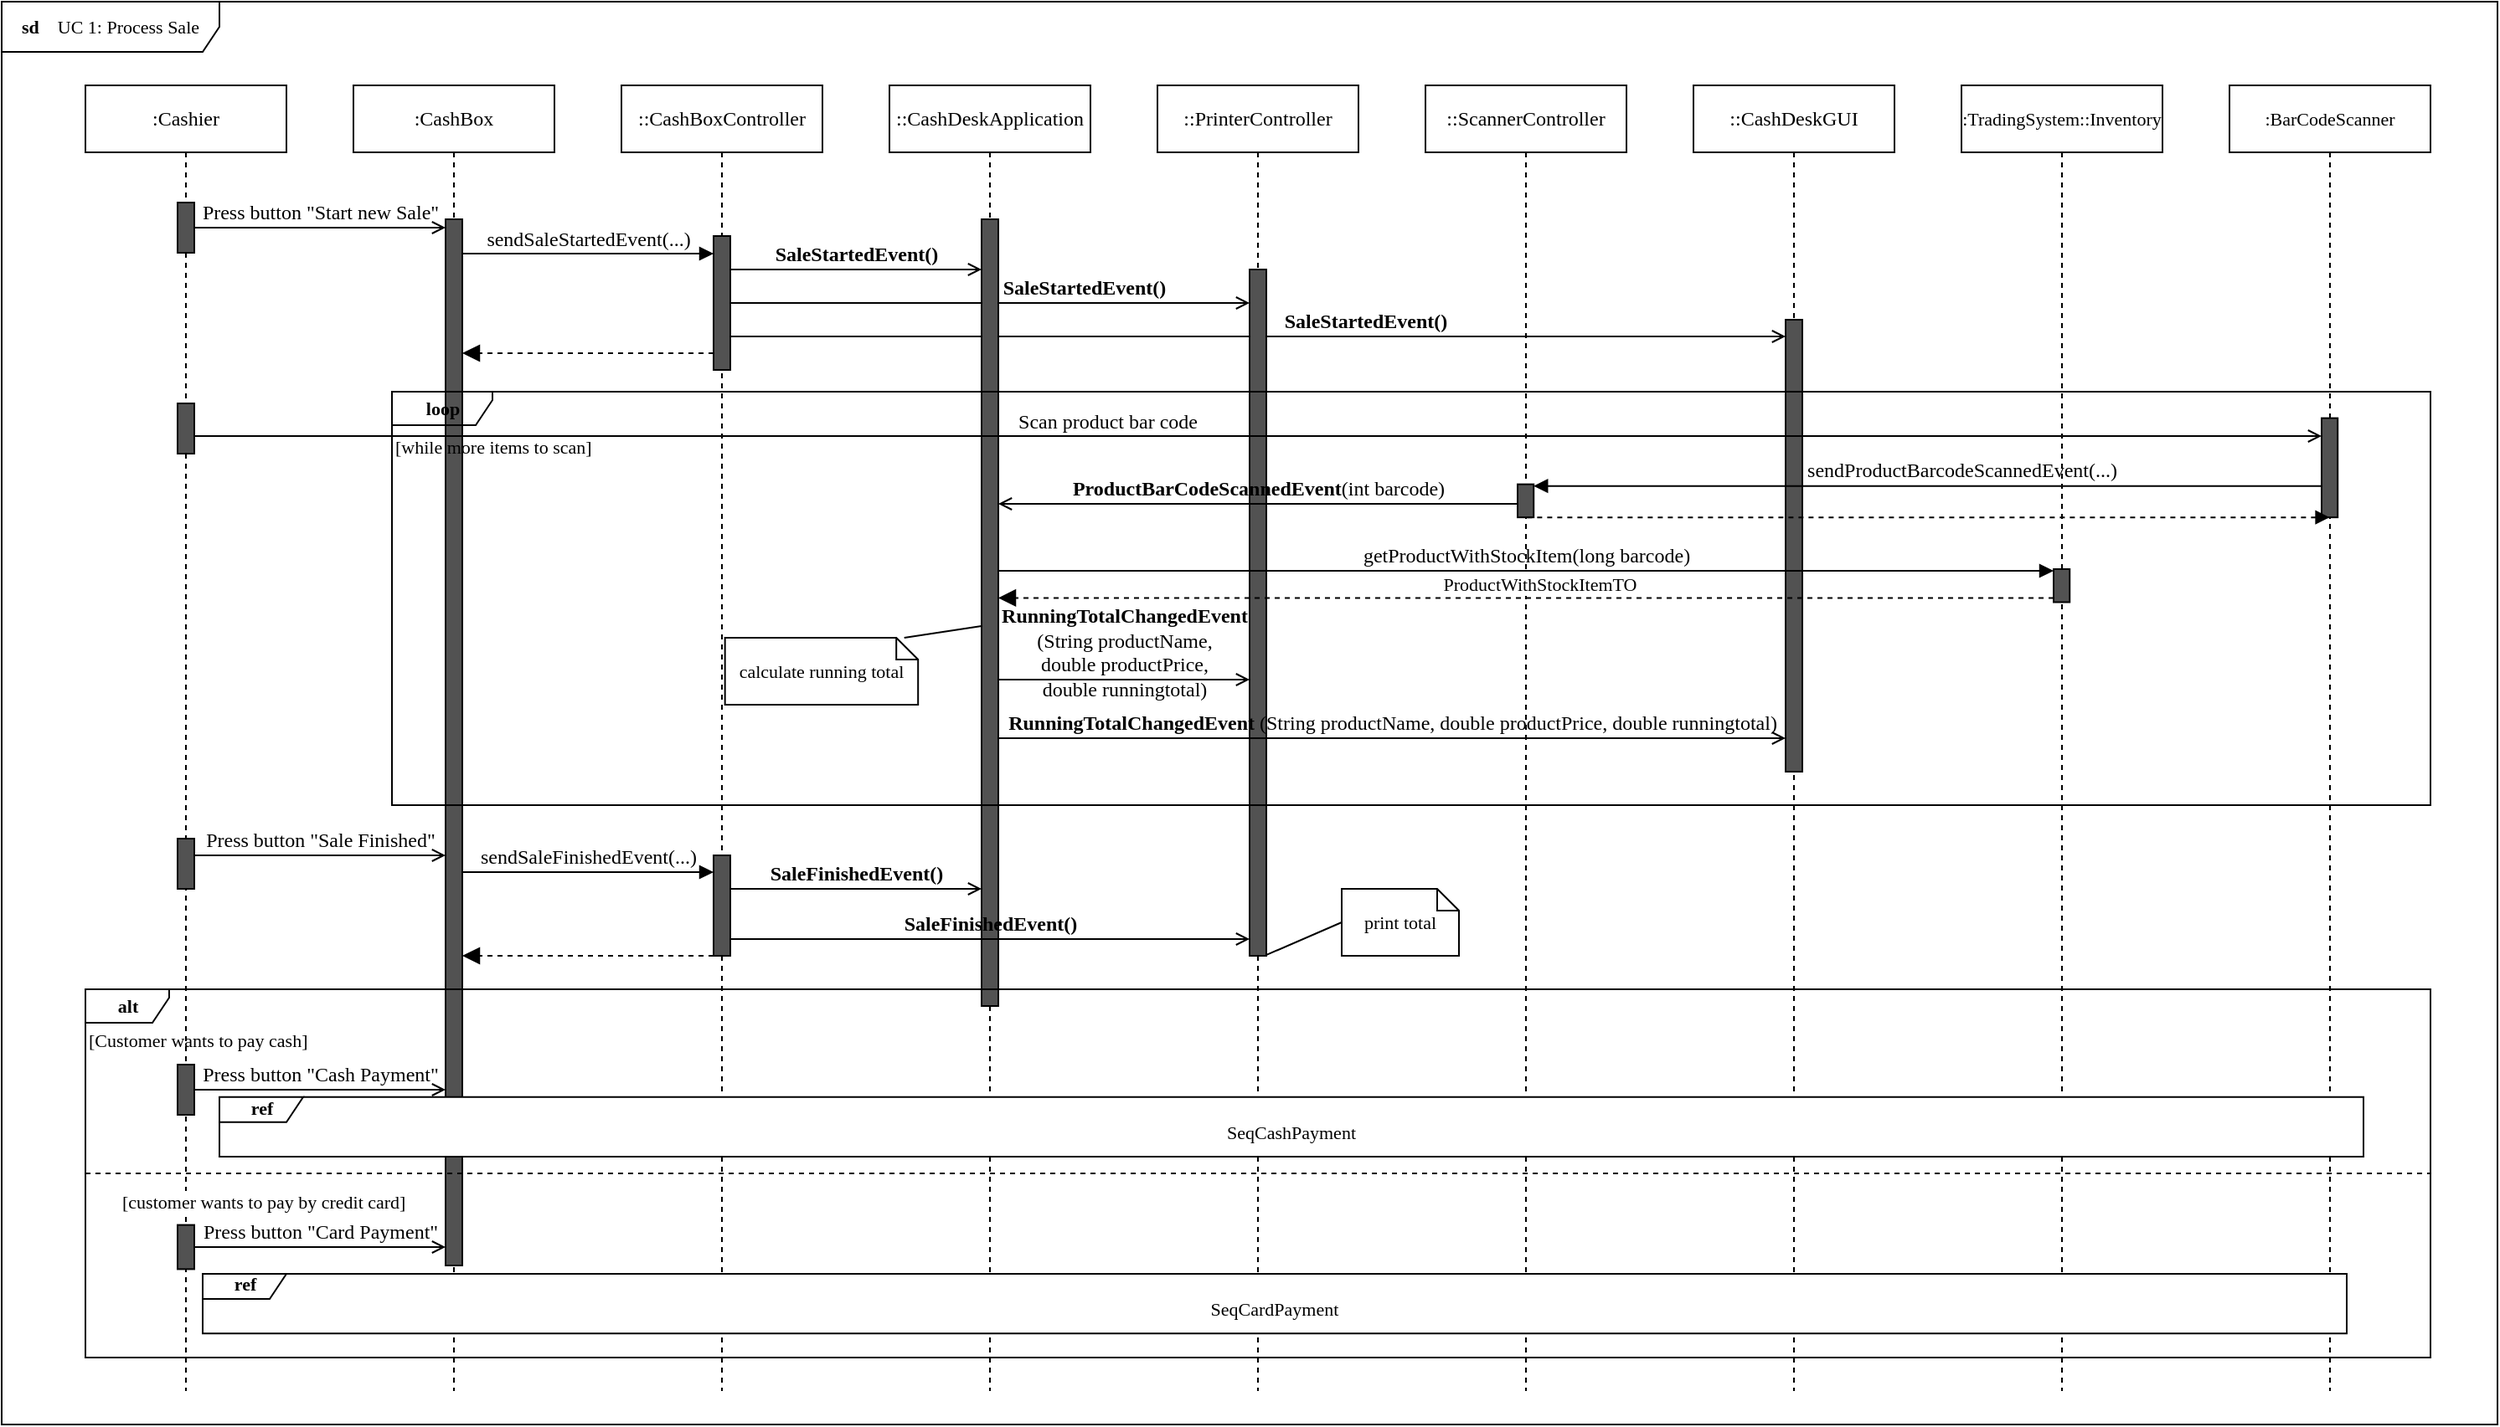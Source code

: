 <mxfile version="15.6.8" type="device"><diagram name="Page-1" id="13e1069c-82ec-6db2-03f1-153e76fe0fe0"><mxGraphModel dx="2015" dy="1193" grid="1" gridSize="10" guides="1" tooltips="1" connect="1" arrows="1" fold="1" page="1" pageScale="1" pageWidth="1100" pageHeight="850" background="none" math="0" shadow="0"><root><mxCell id="0"/><mxCell id="1" parent="0"/><mxCell id="bPrhrbjO5lajvTuyGOeJ-80" value="&lt;b&gt;sd&amp;nbsp;&lt;/b&gt;&amp;nbsp; &amp;nbsp;UC 1: Process Sale" style="shape=umlFrame;whiteSpace=wrap;html=1;rounded=0;labelBackgroundColor=none;fontFamily=Verdana;fontSize=11;fillColor=default;verticalAlign=middle;width=130;height=30;" vertex="1" parent="1"><mxGeometry x="30" y="30" width="1490" height="850" as="geometry"/></mxCell><mxCell id="bPrhrbjO5lajvTuyGOeJ-15" value="&lt;b&gt;SaleStartedEvent()&lt;/b&gt;" style="html=1;verticalAlign=bottom;endArrow=open;labelBackgroundColor=none;fontFamily=Verdana;fontSize=12;edgeStyle=elbowEdgeStyle;elbow=vertical;endFill=0;" edge="1" parent="1" source="7baba1c4bc27f4b0-13" target="bPrhrbjO5lajvTuyGOeJ-16"><mxGeometry x="0.203" relative="1" as="geometry"><mxPoint x="505" y="230" as="sourcePoint"/><mxPoint x="1230" y="230" as="targetPoint"/><mxPoint as="offset"/><Array as="points"><mxPoint x="740" y="230"/><mxPoint x="720" y="240"/><mxPoint x="610" y="270"/></Array></mxGeometry></mxCell><mxCell id="bPrhrbjO5lajvTuyGOeJ-13" value="&lt;b&gt;SaleStartedEvent()&lt;/b&gt;" style="html=1;verticalAlign=bottom;endArrow=open;labelBackgroundColor=none;fontFamily=Verdana;fontSize=12;edgeStyle=elbowEdgeStyle;elbow=vertical;endFill=0;" edge="1" parent="1" source="7baba1c4bc27f4b0-13" target="bPrhrbjO5lajvTuyGOeJ-14"><mxGeometry x="0.359" relative="1" as="geometry"><mxPoint x="500" y="250" as="sourcePoint"/><mxPoint x="690" y="250" as="targetPoint"/><mxPoint as="offset"/><Array as="points"><mxPoint x="580" y="210"/><mxPoint x="740" y="210"/><mxPoint x="720" y="220"/><mxPoint x="610" y="250"/></Array></mxGeometry></mxCell><mxCell id="7baba1c4bc27f4b0-2" value=":CashBox" style="shape=umlLifeline;perimeter=lifelinePerimeter;whiteSpace=wrap;html=1;container=1;collapsible=0;recursiveResize=0;outlineConnect=0;rounded=0;shadow=0;comic=0;labelBackgroundColor=none;strokeWidth=1;fontFamily=Verdana;fontSize=12;align=center;" parent="1" vertex="1"><mxGeometry x="240" y="80" width="120" height="780" as="geometry"/></mxCell><mxCell id="7baba1c4bc27f4b0-10" value="" style="html=1;points=[];perimeter=orthogonalPerimeter;rounded=0;shadow=0;comic=0;labelBackgroundColor=none;strokeWidth=1;fontFamily=Verdana;fontSize=12;align=center;fillColor=#525252;" parent="7baba1c4bc27f4b0-2" vertex="1"><mxGeometry x="55" y="80" width="10" height="625" as="geometry"/></mxCell><mxCell id="7baba1c4bc27f4b0-3" value="::CashBoxController" style="shape=umlLifeline;perimeter=lifelinePerimeter;whiteSpace=wrap;html=1;container=1;collapsible=0;recursiveResize=0;outlineConnect=0;rounded=0;shadow=0;comic=0;labelBackgroundColor=none;strokeWidth=1;fontFamily=Verdana;fontSize=12;align=center;" parent="1" vertex="1"><mxGeometry x="400" y="80" width="120" height="780" as="geometry"/></mxCell><mxCell id="7baba1c4bc27f4b0-13" value="" style="html=1;points=[];perimeter=orthogonalPerimeter;rounded=0;shadow=0;comic=0;labelBackgroundColor=none;strokeWidth=1;fontFamily=Verdana;fontSize=12;align=center;fillColor=#525252;" parent="7baba1c4bc27f4b0-3" vertex="1"><mxGeometry x="55" y="90" width="10" height="80" as="geometry"/></mxCell><mxCell id="bPrhrbjO5lajvTuyGOeJ-3" value="sendSaleStartedEvent(...)" style="html=1;verticalAlign=bottom;endArrow=block;labelBackgroundColor=none;fontFamily=Verdana;fontSize=12;edgeStyle=elbowEdgeStyle;elbow=vertical;endFill=1;entryX=-0.2;entryY=0.021;entryDx=0;entryDy=0;entryPerimeter=0;" edge="1" parent="7baba1c4bc27f4b0-3" source="7baba1c4bc27f4b0-10"><mxGeometry relative="1" as="geometry"><mxPoint x="-133" y="100" as="sourcePoint"/><mxPoint x="55" y="100.25" as="targetPoint"/><mxPoint as="offset"/></mxGeometry></mxCell><mxCell id="bPrhrbjO5lajvTuyGOeJ-17" value="" style="html=1;verticalAlign=bottom;endArrow=block;dashed=1;endSize=8;labelBackgroundColor=none;fontFamily=Verdana;fontSize=12;edgeStyle=elbowEdgeStyle;elbow=vertical;fontStyle=4;endFill=1;" edge="1" parent="7baba1c4bc27f4b0-3" target="7baba1c4bc27f4b0-10"><mxGeometry relative="1" as="geometry"><mxPoint x="-75" y="160" as="targetPoint"/><Array as="points"><mxPoint y="160"/><mxPoint x="30" y="160"/></Array><mxPoint x="55" y="160" as="sourcePoint"/></mxGeometry></mxCell><mxCell id="bPrhrbjO5lajvTuyGOeJ-46" value="" style="html=1;points=[];perimeter=orthogonalPerimeter;rounded=0;shadow=0;comic=0;labelBackgroundColor=none;strokeWidth=1;fontFamily=Verdana;fontSize=12;align=center;fillColor=#525252;" vertex="1" parent="7baba1c4bc27f4b0-3"><mxGeometry x="55" y="460" width="10" height="60" as="geometry"/></mxCell><mxCell id="bPrhrbjO5lajvTuyGOeJ-47" value="sendSaleFinishedEvent(...)" style="html=1;verticalAlign=bottom;endArrow=block;labelBackgroundColor=none;fontFamily=Verdana;fontSize=12;edgeStyle=elbowEdgeStyle;elbow=vertical;endFill=1;" edge="1" parent="7baba1c4bc27f4b0-3"><mxGeometry relative="1" as="geometry"><mxPoint x="-95" y="470" as="sourcePoint"/><mxPoint x="55" y="470" as="targetPoint"/><Array as="points"><mxPoint x="40" y="470"/><mxPoint x="50" y="450"/></Array><mxPoint as="offset"/></mxGeometry></mxCell><mxCell id="bPrhrbjO5lajvTuyGOeJ-56" value="" style="html=1;verticalAlign=bottom;endArrow=block;dashed=1;endSize=8;labelBackgroundColor=none;fontFamily=Verdana;fontSize=12;edgeStyle=elbowEdgeStyle;elbow=vertical;fontStyle=4;endFill=1;" edge="1" parent="7baba1c4bc27f4b0-3"><mxGeometry relative="1" as="geometry"><mxPoint x="-95" y="520" as="targetPoint"/><Array as="points"><mxPoint y="520"/><mxPoint x="30" y="520"/></Array><mxPoint x="55" y="520" as="sourcePoint"/></mxGeometry></mxCell><mxCell id="7baba1c4bc27f4b0-5" value="::CashDeskApplication" style="shape=umlLifeline;perimeter=lifelinePerimeter;whiteSpace=wrap;html=1;container=1;collapsible=0;recursiveResize=0;outlineConnect=0;rounded=0;shadow=0;comic=0;labelBackgroundColor=none;strokeWidth=1;fontFamily=Verdana;fontSize=12;align=center;" parent="1" vertex="1"><mxGeometry x="560" y="80" width="120" height="780" as="geometry"/></mxCell><mxCell id="bPrhrbjO5lajvTuyGOeJ-9" value="" style="html=1;points=[];perimeter=orthogonalPerimeter;rounded=0;shadow=0;comic=0;labelBackgroundColor=none;strokeWidth=1;fontFamily=Verdana;fontSize=12;align=center;fillColor=#525252;" vertex="1" parent="7baba1c4bc27f4b0-5"><mxGeometry x="55" y="80" width="10" height="470" as="geometry"/></mxCell><mxCell id="bPrhrbjO5lajvTuyGOeJ-48" value="&lt;b&gt;SaleFinishedEvent()&lt;/b&gt;" style="html=1;verticalAlign=bottom;endArrow=open;labelBackgroundColor=none;fontFamily=Verdana;fontSize=12;edgeStyle=elbowEdgeStyle;elbow=vertical;endFill=0;" edge="1" parent="7baba1c4bc27f4b0-5"><mxGeometry relative="1" as="geometry"><mxPoint x="-95" y="480" as="sourcePoint"/><mxPoint x="55" y="480" as="targetPoint"/><Array as="points"><mxPoint x="40" y="480"/><mxPoint x="50" y="460"/></Array><mxPoint as="offset"/></mxGeometry></mxCell><mxCell id="bPrhrbjO5lajvTuyGOeJ-49" value="&lt;b&gt;SaleFinishedEvent()&lt;/b&gt;" style="html=1;verticalAlign=bottom;endArrow=open;labelBackgroundColor=none;fontFamily=Verdana;fontSize=12;edgeStyle=elbowEdgeStyle;elbow=vertical;endFill=0;" edge="1" parent="7baba1c4bc27f4b0-5" target="bPrhrbjO5lajvTuyGOeJ-14"><mxGeometry relative="1" as="geometry"><mxPoint x="-95" y="510" as="sourcePoint"/><mxPoint x="55" y="510" as="targetPoint"/><Array as="points"><mxPoint x="40" y="510"/><mxPoint x="50" y="490"/></Array><mxPoint as="offset"/></mxGeometry></mxCell><mxCell id="7baba1c4bc27f4b0-6" value="::PrinterController" style="shape=umlLifeline;perimeter=lifelinePerimeter;whiteSpace=wrap;html=1;container=1;collapsible=0;recursiveResize=0;outlineConnect=0;rounded=0;shadow=0;comic=0;labelBackgroundColor=none;strokeWidth=1;fontFamily=Verdana;fontSize=12;align=center;" parent="1" vertex="1"><mxGeometry x="720" y="80" width="120" height="780" as="geometry"/></mxCell><mxCell id="bPrhrbjO5lajvTuyGOeJ-14" value="" style="html=1;points=[];perimeter=orthogonalPerimeter;rounded=0;shadow=0;comic=0;labelBackgroundColor=none;strokeWidth=1;fontFamily=Verdana;fontSize=12;align=center;fillColor=#525252;" vertex="1" parent="7baba1c4bc27f4b0-6"><mxGeometry x="55" y="110" width="10" height="410" as="geometry"/></mxCell><mxCell id="7baba1c4bc27f4b0-8" value=":Cashier" style="shape=umlLifeline;perimeter=lifelinePerimeter;whiteSpace=wrap;html=1;container=1;collapsible=0;recursiveResize=0;outlineConnect=0;rounded=0;shadow=0;comic=0;labelBackgroundColor=none;strokeWidth=1;fontFamily=Verdana;fontSize=12;align=center;" parent="1" vertex="1"><mxGeometry x="80" y="80" width="120" height="780" as="geometry"/></mxCell><mxCell id="7baba1c4bc27f4b0-9" value="" style="html=1;points=[];perimeter=orthogonalPerimeter;rounded=0;shadow=0;comic=0;labelBackgroundColor=none;strokeWidth=1;fontFamily=Verdana;fontSize=12;align=center;fillColor=#525252;" parent="7baba1c4bc27f4b0-8" vertex="1"><mxGeometry x="55" y="70" width="10" height="30" as="geometry"/></mxCell><mxCell id="bPrhrbjO5lajvTuyGOeJ-20" value="" style="html=1;points=[];perimeter=orthogonalPerimeter;rounded=0;shadow=0;comic=0;labelBackgroundColor=none;strokeWidth=1;fontFamily=Verdana;fontSize=12;align=center;fillColor=#525252;" vertex="1" parent="7baba1c4bc27f4b0-8"><mxGeometry x="55" y="190" width="10" height="30" as="geometry"/></mxCell><mxCell id="bPrhrbjO5lajvTuyGOeJ-44" value="" style="html=1;points=[];perimeter=orthogonalPerimeter;rounded=0;shadow=0;comic=0;labelBackgroundColor=none;strokeWidth=1;fontFamily=Verdana;fontSize=12;align=center;fillColor=#525252;" vertex="1" parent="7baba1c4bc27f4b0-8"><mxGeometry x="55" y="450" width="10" height="30" as="geometry"/></mxCell><mxCell id="7baba1c4bc27f4b0-11" value="Press button &quot;Start new Sale&quot;" style="html=1;verticalAlign=bottom;endArrow=open;labelBackgroundColor=none;fontFamily=Verdana;fontSize=12;edgeStyle=elbowEdgeStyle;elbow=vertical;endFill=0;" parent="1" source="7baba1c4bc27f4b0-9" target="7baba1c4bc27f4b0-10" edge="1"><mxGeometry relative="1" as="geometry"><mxPoint x="220" y="190" as="sourcePoint"/><mxPoint x="300" y="190" as="targetPoint"/><Array as="points"><mxPoint x="300" y="165"/></Array><mxPoint as="offset"/></mxGeometry></mxCell><mxCell id="bPrhrbjO5lajvTuyGOeJ-4" value="::ScannerController" style="shape=umlLifeline;perimeter=lifelinePerimeter;whiteSpace=wrap;html=1;container=1;collapsible=0;recursiveResize=0;outlineConnect=0;rounded=0;shadow=0;comic=0;labelBackgroundColor=none;strokeWidth=1;fontFamily=Verdana;fontSize=12;align=center;" vertex="1" parent="1"><mxGeometry x="880" y="80" width="120" height="780" as="geometry"/></mxCell><mxCell id="bPrhrbjO5lajvTuyGOeJ-5" value="::CashDeskGUI" style="shape=umlLifeline;perimeter=lifelinePerimeter;whiteSpace=wrap;html=1;container=1;collapsible=0;recursiveResize=0;outlineConnect=0;rounded=0;shadow=0;comic=0;labelBackgroundColor=none;strokeWidth=1;fontFamily=Verdana;fontSize=12;align=center;" vertex="1" parent="1"><mxGeometry x="1040" y="80" width="120" height="780" as="geometry"/></mxCell><mxCell id="bPrhrbjO5lajvTuyGOeJ-16" value="" style="html=1;points=[];perimeter=orthogonalPerimeter;rounded=0;shadow=0;comic=0;labelBackgroundColor=none;strokeWidth=1;fontFamily=Verdana;fontSize=12;align=center;fillColor=#525252;" vertex="1" parent="bPrhrbjO5lajvTuyGOeJ-5"><mxGeometry x="55" y="140" width="10" height="270" as="geometry"/></mxCell><mxCell id="bPrhrbjO5lajvTuyGOeJ-6" value="&lt;font style=&quot;font-size: 11px&quot;&gt;:TradingSystem::Inventory&lt;/font&gt;" style="shape=umlLifeline;perimeter=lifelinePerimeter;whiteSpace=wrap;html=1;container=1;collapsible=0;recursiveResize=0;outlineConnect=0;rounded=0;shadow=0;comic=0;labelBackgroundColor=none;strokeWidth=1;fontFamily=Verdana;fontSize=12;align=center;" vertex="1" parent="1"><mxGeometry x="1200" y="80" width="120" height="780" as="geometry"/></mxCell><mxCell id="bPrhrbjO5lajvTuyGOeJ-7" value="&lt;font style=&quot;font-size: 11px&quot;&gt;:BarCodeScanner&lt;/font&gt;" style="shape=umlLifeline;perimeter=lifelinePerimeter;whiteSpace=wrap;html=1;container=1;collapsible=0;recursiveResize=0;outlineConnect=0;rounded=0;shadow=0;comic=0;labelBackgroundColor=none;strokeWidth=1;fontFamily=Verdana;fontSize=12;align=center;" vertex="1" parent="1"><mxGeometry x="1360" y="80" width="120" height="780" as="geometry"/></mxCell><mxCell id="bPrhrbjO5lajvTuyGOeJ-8" value="&lt;b&gt;SaleStartedEvent()&lt;/b&gt;" style="html=1;verticalAlign=bottom;endArrow=open;labelBackgroundColor=none;fontFamily=Verdana;fontSize=12;edgeStyle=elbowEdgeStyle;elbow=vertical;endFill=0;" edge="1" parent="1" source="7baba1c4bc27f4b0-13" target="bPrhrbjO5lajvTuyGOeJ-9"><mxGeometry relative="1" as="geometry"><mxPoint x="425" y="190" as="sourcePoint"/><mxPoint x="613" y="190.25" as="targetPoint"/><mxPoint as="offset"/><Array as="points"><mxPoint x="580" y="190"/><mxPoint x="570" y="180"/><mxPoint x="620" y="190"/></Array></mxGeometry></mxCell><mxCell id="bPrhrbjO5lajvTuyGOeJ-25" value="&lt;b&gt;loop&lt;/b&gt;" style="shape=umlFrame;tabWidth=110;tabHeight=30;tabPosition=left;html=1;boundedLbl=1;labelInHeader=1;width=60;height=20;rounded=0;fontSize=11;fillColor=none;fontFamily=Verdana;" vertex="1" parent="1"><mxGeometry x="263" y="263" width="1217" height="247" as="geometry"/></mxCell><mxCell id="bPrhrbjO5lajvTuyGOeJ-26" value="[while more items to scan]" style="text;rounded=0;fontSize=11;fillColor=none;fontFamily=Verdana;" vertex="1" parent="bPrhrbjO5lajvTuyGOeJ-25"><mxGeometry width="100" height="20" relative="1" as="geometry"><mxPoint y="20" as="offset"/></mxGeometry></mxCell><mxCell id="bPrhrbjO5lajvTuyGOeJ-27" value="" style="html=1;points=[];perimeter=orthogonalPerimeter;rounded=0;shadow=0;comic=0;labelBackgroundColor=none;strokeWidth=1;fontFamily=Verdana;fontSize=12;align=center;fillColor=#525252;" vertex="1" parent="bPrhrbjO5lajvTuyGOeJ-25"><mxGeometry x="1151.998" y="15.796" width="9.605" height="59.28" as="geometry"/></mxCell><mxCell id="bPrhrbjO5lajvTuyGOeJ-32" value="sendProductBarcodeScannedEvent(...)" style="html=1;verticalAlign=bottom;endArrow=none;labelBackgroundColor=none;fontFamily=Verdana;fontSize=12;edgeStyle=elbowEdgeStyle;elbow=vertical;endFill=0;startArrow=block;startFill=1;" edge="1" parent="bPrhrbjO5lajvTuyGOeJ-25" source="bPrhrbjO5lajvTuyGOeJ-33" target="bPrhrbjO5lajvTuyGOeJ-27"><mxGeometry x="0.085" relative="1" as="geometry"><mxPoint x="962.458" y="56.316" as="sourcePoint"/><mxPoint x="1106.538" y="56.316" as="targetPoint"/><mxPoint as="offset"/><Array as="points"><mxPoint x="1072.919" y="56.316"/><mxPoint x="1063.314" y="46.436"/><mxPoint x="1111.341" y="56.316"/></Array></mxGeometry></mxCell><mxCell id="bPrhrbjO5lajvTuyGOeJ-33" value="" style="html=1;points=[];perimeter=orthogonalPerimeter;rounded=0;shadow=0;comic=0;labelBackgroundColor=none;strokeWidth=1;fontFamily=Verdana;fontSize=12;align=center;fillColor=#525252;" vertex="1" parent="bPrhrbjO5lajvTuyGOeJ-25"><mxGeometry x="672.001" y="55.316" width="9.605" height="19.76" as="geometry"/></mxCell><mxCell id="bPrhrbjO5lajvTuyGOeJ-34" value="" style="html=1;verticalAlign=bottom;endArrow=none;dashed=1;endSize=8;labelBackgroundColor=none;fontFamily=Verdana;fontSize=12;edgeStyle=elbowEdgeStyle;elbow=vertical;fontStyle=4;endFill=0;startArrow=block;startFill=1;" edge="1" parent="bPrhrbjO5lajvTuyGOeJ-25" source="bPrhrbjO5lajvTuyGOeJ-27" target="bPrhrbjO5lajvTuyGOeJ-33"><mxGeometry relative="1" as="geometry"><mxPoint x="655.086" y="75.088" as="targetPoint"/><Array as="points"><mxPoint x="746.337" y="75.088"/><mxPoint x="775.153" y="75.088"/></Array><mxPoint x="799.167" y="75.088" as="sourcePoint"/></mxGeometry></mxCell><mxCell id="bPrhrbjO5lajvTuyGOeJ-38" value="" style="html=1;points=[];perimeter=orthogonalPerimeter;rounded=0;shadow=0;comic=0;labelBackgroundColor=none;strokeWidth=1;fontFamily=Verdana;fontSize=12;align=center;fillColor=#525252;" vertex="1" parent="bPrhrbjO5lajvTuyGOeJ-25"><mxGeometry x="992.002" y="105.996" width="9.605" height="19.76" as="geometry"/></mxCell><mxCell id="bPrhrbjO5lajvTuyGOeJ-52" value="calculate running total" style="shape=note2;boundedLbl=1;whiteSpace=wrap;html=1;size=13;verticalAlign=middle;align=center;rounded=0;fontFamily=Verdana;fontSize=11;fillColor=none;" vertex="1" parent="bPrhrbjO5lajvTuyGOeJ-25"><mxGeometry x="198.831" y="147" width="115.264" height="40" as="geometry"/></mxCell><mxCell id="bPrhrbjO5lajvTuyGOeJ-36" value="&lt;b&gt;ProductBarCodeScannedEvent&lt;/b&gt;(int barcode)" style="html=1;verticalAlign=bottom;endArrow=none;labelBackgroundColor=none;fontFamily=Verdana;fontSize=12;edgeStyle=elbowEdgeStyle;elbow=vertical;endFill=0;startArrow=open;startFill=0;" edge="1" parent="1" source="bPrhrbjO5lajvTuyGOeJ-9" target="bPrhrbjO5lajvTuyGOeJ-33"><mxGeometry relative="1" as="geometry"><mxPoint x="690" y="320" as="sourcePoint"/><mxPoint x="840" y="320" as="targetPoint"/><mxPoint as="offset"/><Array as="points"><mxPoint x="890" y="330"/><mxPoint x="805" y="320"/><mxPoint x="795" y="310"/><mxPoint x="845" y="320"/></Array></mxGeometry></mxCell><mxCell id="bPrhrbjO5lajvTuyGOeJ-37" value="getProductWithStockItem(long barcode)" style="html=1;verticalAlign=bottom;endArrow=block;labelBackgroundColor=none;fontFamily=Verdana;fontSize=12;edgeStyle=elbowEdgeStyle;elbow=vertical;endFill=1;" edge="1" parent="1" source="bPrhrbjO5lajvTuyGOeJ-9" target="bPrhrbjO5lajvTuyGOeJ-38"><mxGeometry relative="1" as="geometry"><mxPoint x="630.0" y="370" as="sourcePoint"/><mxPoint x="780.0" y="370" as="targetPoint"/><mxPoint as="offset"/><Array as="points"><mxPoint x="745" y="370"/><mxPoint x="735" y="360"/><mxPoint x="785" y="370"/></Array></mxGeometry></mxCell><mxCell id="bPrhrbjO5lajvTuyGOeJ-42" value="&lt;b&gt;RunningTotalChangedEvent&lt;/b&gt;&lt;br&gt;(String productName,&lt;br&gt;double productPrice,&lt;br&gt;double runningtotal)" style="html=1;verticalAlign=bottom;endArrow=open;labelBackgroundColor=none;fontFamily=Verdana;fontSize=12;edgeStyle=elbowEdgeStyle;elbow=vertical;endFill=0;" edge="1" parent="1"><mxGeometry y="-15" relative="1" as="geometry"><mxPoint x="625" y="435" as="sourcePoint"/><mxPoint x="775" y="435" as="targetPoint"/><mxPoint as="offset"/><Array as="points"><mxPoint x="710" y="435"/><mxPoint x="745" y="425"/><mxPoint x="735" y="415"/><mxPoint x="785" y="425"/></Array></mxGeometry></mxCell><mxCell id="bPrhrbjO5lajvTuyGOeJ-43" value="&lt;b&gt;RunningTotalChangedEvent&amp;nbsp;&lt;/b&gt;(String productName, double productPrice, double runningtotal)" style="html=1;verticalAlign=bottom;endArrow=open;labelBackgroundColor=none;fontFamily=Verdana;fontSize=12;edgeStyle=elbowEdgeStyle;elbow=vertical;endFill=0;" edge="1" parent="1" source="bPrhrbjO5lajvTuyGOeJ-9" target="bPrhrbjO5lajvTuyGOeJ-16"><mxGeometry relative="1" as="geometry"><mxPoint x="620" y="470" as="sourcePoint"/><mxPoint x="770" y="470" as="targetPoint"/><mxPoint as="offset"/><Array as="points"><mxPoint x="705" y="470"/><mxPoint x="740" y="460"/><mxPoint x="730" y="450"/><mxPoint x="780" y="460"/></Array></mxGeometry></mxCell><mxCell id="bPrhrbjO5lajvTuyGOeJ-45" value="Press button &quot;Sale Finished&quot;" style="html=1;verticalAlign=bottom;endArrow=open;labelBackgroundColor=none;fontFamily=Verdana;fontSize=12;edgeStyle=elbowEdgeStyle;elbow=vertical;endFill=0;" edge="1" parent="1" source="bPrhrbjO5lajvTuyGOeJ-44" target="7baba1c4bc27f4b0-10"><mxGeometry relative="1" as="geometry"><mxPoint x="145" y="544.41" as="sourcePoint"/><mxPoint x="295" y="544.41" as="targetPoint"/><Array as="points"><mxPoint x="280" y="540"/><mxPoint x="290" y="520"/></Array><mxPoint as="offset"/></mxGeometry></mxCell><mxCell id="bPrhrbjO5lajvTuyGOeJ-53" value="" style="endArrow=none;html=1;rounded=0;fontFamily=Verdana;fontSize=11;exitX=0;exitY=0;exitDx=107;exitDy=0;exitPerimeter=0;" edge="1" parent="1" source="bPrhrbjO5lajvTuyGOeJ-52"><mxGeometry width="50" height="50" relative="1" as="geometry"><mxPoint x="577" y="403.0" as="sourcePoint"/><mxPoint x="615" y="403.0" as="targetPoint"/></mxGeometry></mxCell><mxCell id="bPrhrbjO5lajvTuyGOeJ-54" value="print total" style="shape=note2;boundedLbl=1;whiteSpace=wrap;html=1;size=13;verticalAlign=middle;align=center;rounded=0;fontFamily=Verdana;fontSize=11;fillColor=none;" vertex="1" parent="1"><mxGeometry x="830" y="560" width="70" height="40" as="geometry"/></mxCell><mxCell id="bPrhrbjO5lajvTuyGOeJ-55" value="" style="endArrow=none;html=1;rounded=0;fontFamily=Verdana;fontSize=11;exitX=0.981;exitY=0.999;exitDx=0;exitDy=0;exitPerimeter=0;entryX=0;entryY=0.5;entryDx=0;entryDy=0;entryPerimeter=0;" edge="1" parent="1" source="bPrhrbjO5lajvTuyGOeJ-14" target="bPrhrbjO5lajvTuyGOeJ-54"><mxGeometry width="50" height="50" relative="1" as="geometry"><mxPoint x="785" y="587.0" as="sourcePoint"/><mxPoint x="823" y="580.0" as="targetPoint"/></mxGeometry></mxCell><mxCell id="bPrhrbjO5lajvTuyGOeJ-61" value="&lt;b&gt;alt&lt;/b&gt;" style="shape=umlFrame;tabWidth=110;tabHeight=30;tabPosition=left;html=1;boundedLbl=1;labelInHeader=1;width=50;height=20;rounded=0;fontFamily=Verdana;fontSize=11;fillColor=none;verticalAlign=middle;" vertex="1" parent="1"><mxGeometry x="80" y="620" width="1400" height="220" as="geometry"/></mxCell><mxCell id="bPrhrbjO5lajvTuyGOeJ-62" value="[Customer wants to pay cash]" style="text;rounded=0;fontFamily=Verdana;fontSize=11;fillColor=none;verticalAlign=middle;" vertex="1" parent="bPrhrbjO5lajvTuyGOeJ-61"><mxGeometry width="100" height="20" relative="1" as="geometry"><mxPoint y="20" as="offset"/></mxGeometry></mxCell><mxCell id="bPrhrbjO5lajvTuyGOeJ-63" value="[customer wants to pay by credit card]" style="line;strokeWidth=1;dashed=1;labelPosition=center;verticalLabelPosition=bottom;align=left;verticalAlign=middle;spacingLeft=20;spacingTop=15;rounded=0;fontFamily=Verdana;fontSize=11;fillColor=none;" vertex="1" parent="bPrhrbjO5lajvTuyGOeJ-61"><mxGeometry y="105.6" width="1400" height="8.8" as="geometry"/></mxCell><mxCell id="bPrhrbjO5lajvTuyGOeJ-66" value="" style="html=1;points=[];perimeter=orthogonalPerimeter;rounded=0;shadow=0;comic=0;labelBackgroundColor=none;strokeWidth=1;fontFamily=Verdana;fontSize=12;align=center;fillColor=#525252;" vertex="1" parent="bPrhrbjO5lajvTuyGOeJ-61"><mxGeometry x="55" y="140.8" width="10" height="26.4" as="geometry"/></mxCell><mxCell id="bPrhrbjO5lajvTuyGOeJ-67" value="Press button &quot;Card Payment&quot;" style="html=1;verticalAlign=bottom;endArrow=open;labelBackgroundColor=none;fontFamily=Verdana;fontSize=12;edgeStyle=elbowEdgeStyle;elbow=vertical;endFill=0;" edge="1" parent="bPrhrbjO5lajvTuyGOeJ-61" source="bPrhrbjO5lajvTuyGOeJ-66"><mxGeometry relative="1" as="geometry"><mxPoint x="60" y="154" as="sourcePoint"/><mxPoint x="215" y="154" as="targetPoint"/><Array as="points"><mxPoint x="195" y="154"/><mxPoint x="205" y="136.4"/></Array><mxPoint as="offset"/></mxGeometry></mxCell><mxCell id="bPrhrbjO5lajvTuyGOeJ-75" value="&lt;b&gt;ref&lt;/b&gt;" style="shape=umlFrame;tabPosition=left;html=1;boundedLbl=1;labelInHeader=1;width=50;height=15;rounded=0;labelBackgroundColor=none;fontFamily=Verdana;fontSize=11;fillColor=default;verticalAlign=bottom;swimlaneFillColor=#ffffff;" vertex="1" parent="bPrhrbjO5lajvTuyGOeJ-61"><mxGeometry x="80" y="64.4" width="1280" height="35.6" as="geometry"/></mxCell><mxCell id="bPrhrbjO5lajvTuyGOeJ-76" value="SeqCashPayment" style="text;align=center;rounded=0;labelBackgroundColor=none;fontFamily=Verdana;fontSize=11;fillColor=default;" vertex="1" parent="bPrhrbjO5lajvTuyGOeJ-75"><mxGeometry width="100" height="20" relative="1" as="geometry"><mxPoint x="590" y="8" as="offset"/></mxGeometry></mxCell><mxCell id="bPrhrbjO5lajvTuyGOeJ-78" value="&lt;b&gt;ref&lt;/b&gt;" style="shape=umlFrame;tabPosition=left;html=1;boundedLbl=1;labelInHeader=1;width=50;height=15;rounded=0;labelBackgroundColor=none;fontFamily=Verdana;fontSize=11;fillColor=default;verticalAlign=bottom;swimlaneFillColor=#ffffff;" vertex="1" parent="bPrhrbjO5lajvTuyGOeJ-61"><mxGeometry x="70" y="170" width="1280" height="35.6" as="geometry"/></mxCell><mxCell id="bPrhrbjO5lajvTuyGOeJ-79" value="SeqCardPayment" style="text;align=center;rounded=0;labelBackgroundColor=none;fontFamily=Verdana;fontSize=11;fillColor=default;" vertex="1" parent="bPrhrbjO5lajvTuyGOeJ-78"><mxGeometry width="100" height="20" relative="1" as="geometry"><mxPoint x="590" y="8" as="offset"/></mxGeometry></mxCell><mxCell id="bPrhrbjO5lajvTuyGOeJ-40" value="" style="html=1;verticalAlign=bottom;endArrow=block;dashed=1;endSize=8;labelBackgroundColor=none;fontFamily=Verdana;fontSize=12;edgeStyle=elbowEdgeStyle;elbow=vertical;fontStyle=4;endFill=1;startArrow=none;startFill=0;" edge="1" parent="1" source="bPrhrbjO5lajvTuyGOeJ-38" target="bPrhrbjO5lajvTuyGOeJ-9"><mxGeometry relative="1" as="geometry"><mxPoint x="764.4" y="386.213" as="targetPoint"/><Array as="points"><mxPoint x="855.651" y="386.213"/><mxPoint x="884.467" y="386.213"/></Array><mxPoint x="1215.852" y="386.213" as="sourcePoint"/></mxGeometry></mxCell><mxCell id="bPrhrbjO5lajvTuyGOeJ-41" value="ProductWithStockItemTO" style="edgeLabel;html=1;align=center;verticalAlign=middle;resizable=0;points=[];fontSize=11;fontFamily=Verdana;" vertex="1" connectable="0" parent="bPrhrbjO5lajvTuyGOeJ-40"><mxGeometry x="-0.087" y="-1" relative="1" as="geometry"><mxPoint x="-20" y="-7" as="offset"/></mxGeometry></mxCell><mxCell id="bPrhrbjO5lajvTuyGOeJ-31" value="Scan product bar code" style="html=1;verticalAlign=bottom;endArrow=open;labelBackgroundColor=none;fontFamily=Verdana;fontSize=12;edgeStyle=elbowEdgeStyle;elbow=vertical;endFill=0;" edge="1" parent="1" source="bPrhrbjO5lajvTuyGOeJ-20" target="bPrhrbjO5lajvTuyGOeJ-27"><mxGeometry x="-0.142" relative="1" as="geometry"><mxPoint x="1225.458" y="289.673" as="sourcePoint"/><mxPoint x="1369.538" y="290.061" as="targetPoint"/><mxPoint as="offset"/></mxGeometry></mxCell><mxCell id="bPrhrbjO5lajvTuyGOeJ-64" value="" style="html=1;points=[];perimeter=orthogonalPerimeter;rounded=0;shadow=0;comic=0;labelBackgroundColor=none;strokeWidth=1;fontFamily=Verdana;fontSize=12;align=center;fillColor=#525252;" vertex="1" parent="1"><mxGeometry x="135" y="665" width="10" height="30" as="geometry"/></mxCell><mxCell id="bPrhrbjO5lajvTuyGOeJ-65" value="Press button &quot;Cash Payment&quot;" style="html=1;verticalAlign=bottom;endArrow=open;labelBackgroundColor=none;fontFamily=Verdana;fontSize=12;edgeStyle=elbowEdgeStyle;elbow=vertical;endFill=0;" edge="1" parent="1" source="bPrhrbjO5lajvTuyGOeJ-64" target="7baba1c4bc27f4b0-10"><mxGeometry relative="1" as="geometry"><mxPoint x="140" y="680" as="sourcePoint"/><mxPoint x="290" y="680" as="targetPoint"/><Array as="points"><mxPoint x="275" y="680"/><mxPoint x="285" y="660"/></Array><mxPoint as="offset"/></mxGeometry></mxCell></root></mxGraphModel></diagram></mxfile>